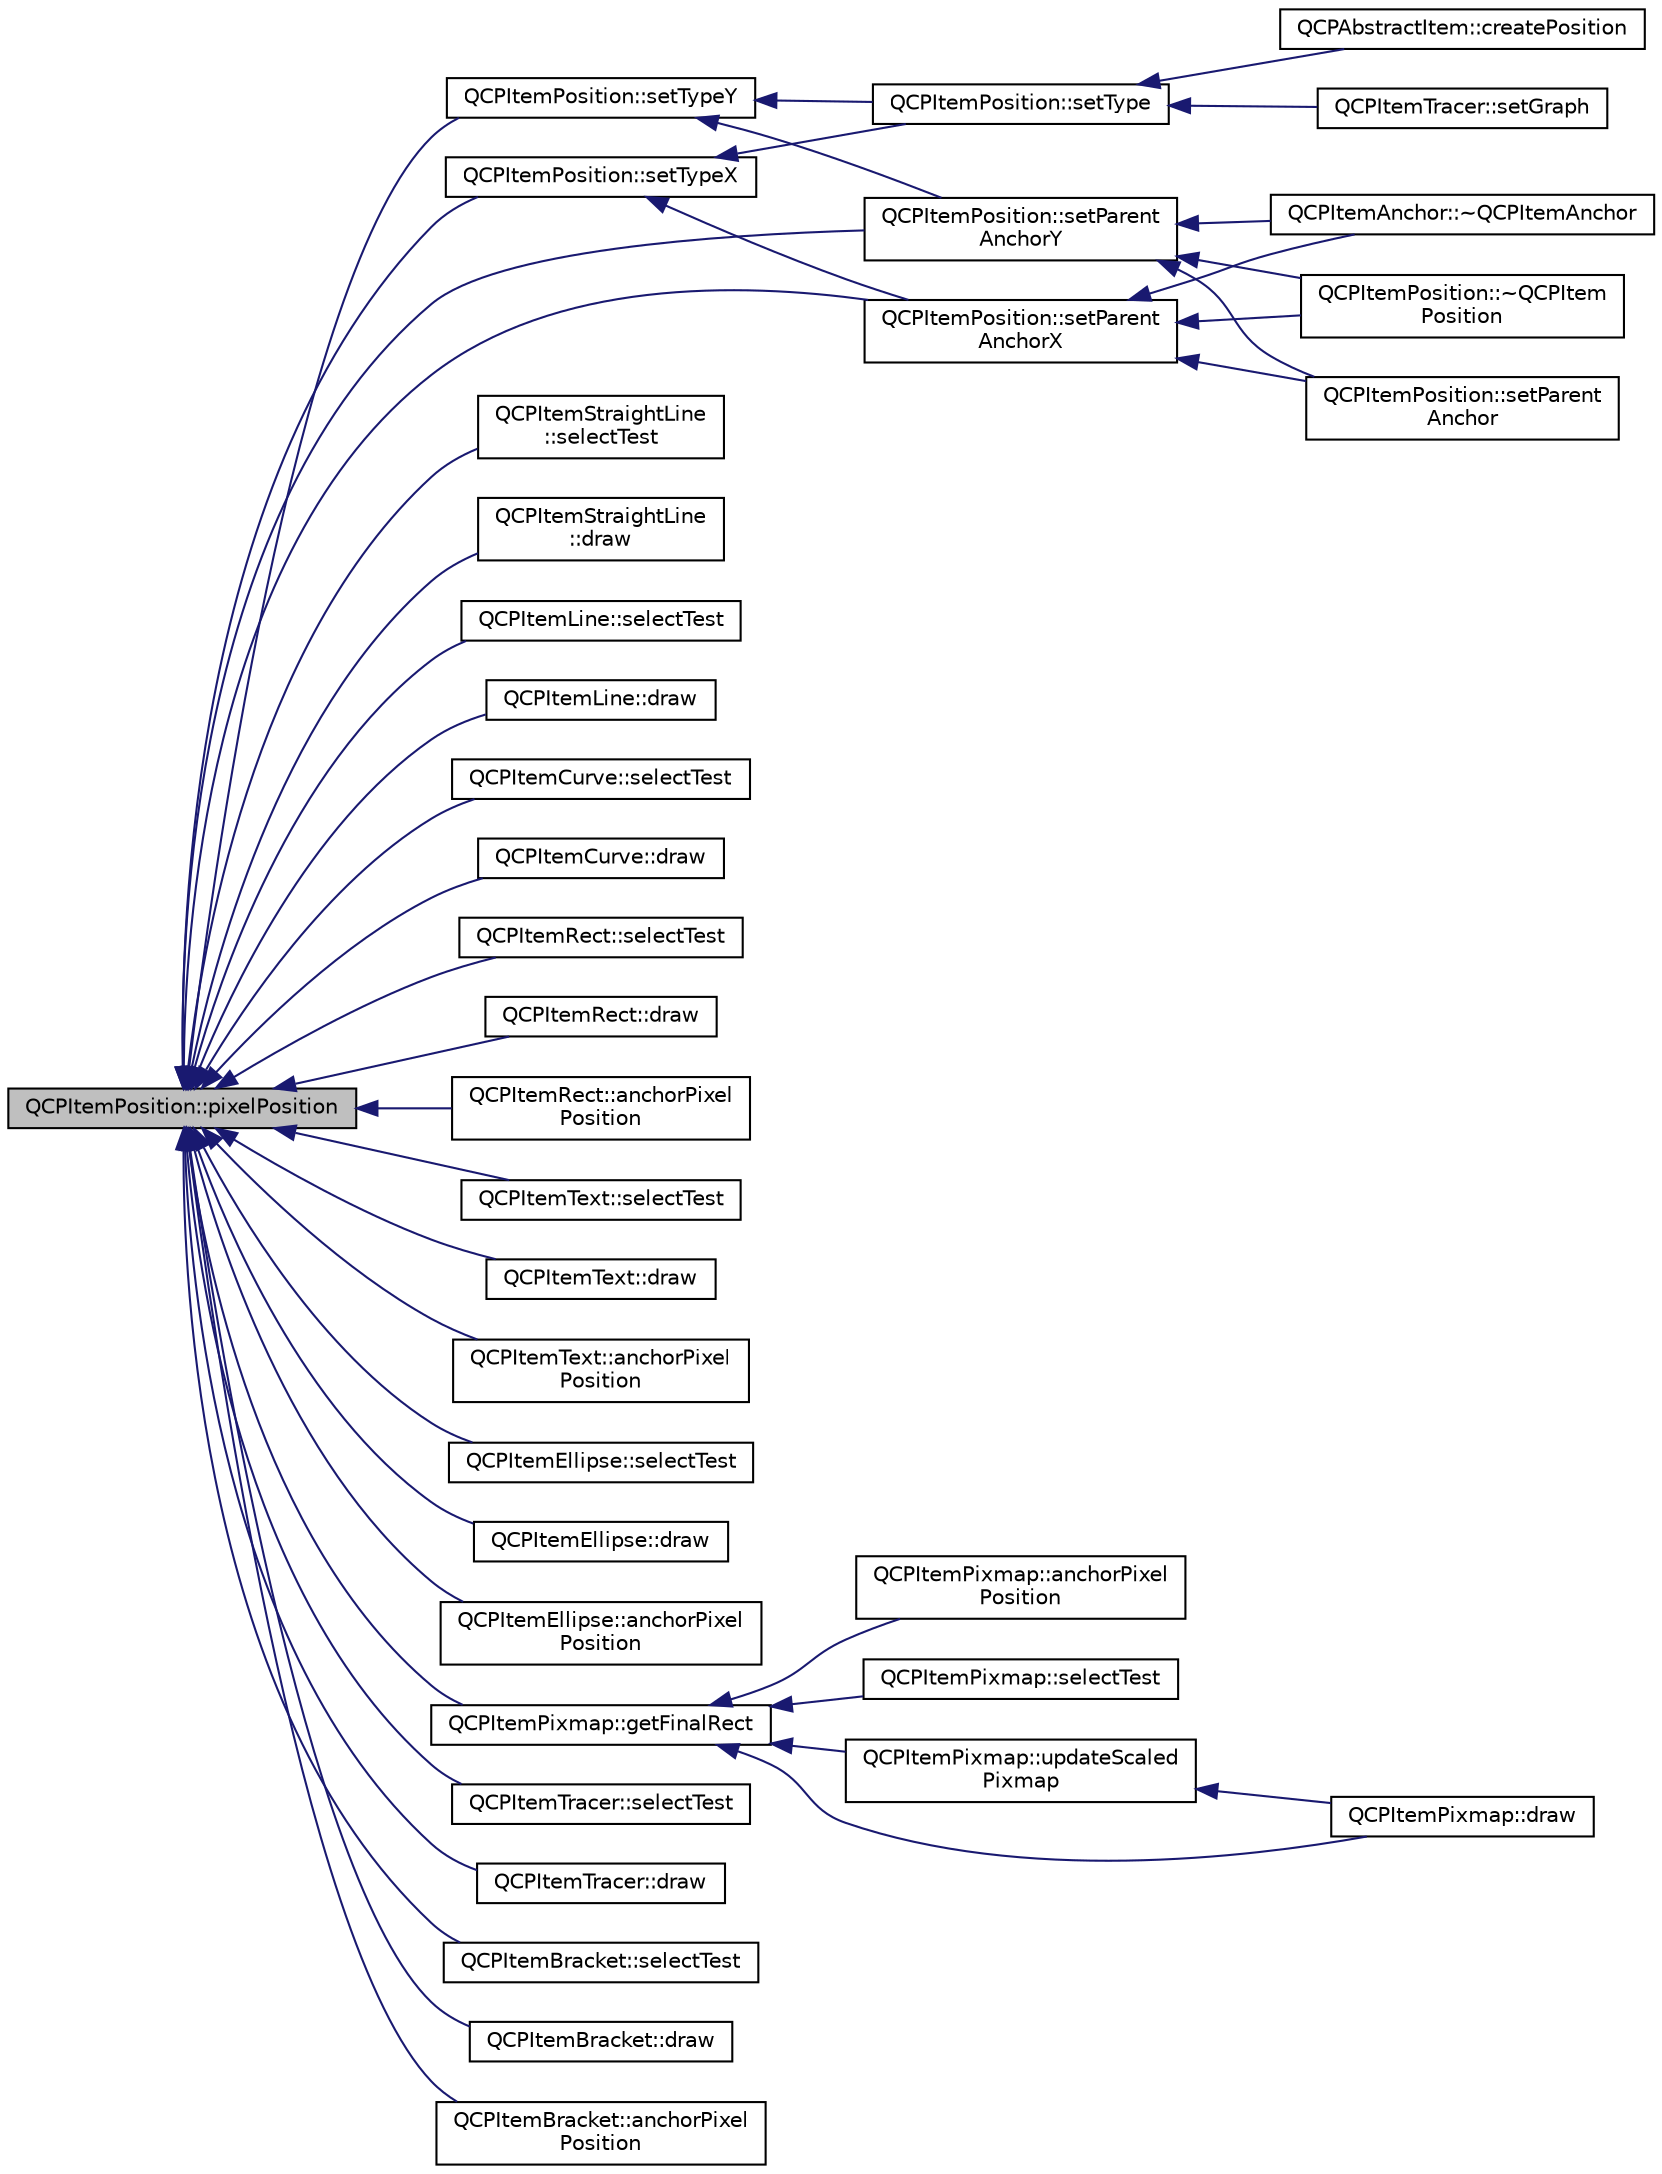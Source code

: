 digraph "QCPItemPosition::pixelPosition"
{
  edge [fontname="Helvetica",fontsize="10",labelfontname="Helvetica",labelfontsize="10"];
  node [fontname="Helvetica",fontsize="10",shape=record];
  rankdir="LR";
  Node87 [label="QCPItemPosition::pixelPosition",height=0.2,width=0.4,color="black", fillcolor="grey75", style="filled", fontcolor="black"];
  Node87 -> Node88 [dir="back",color="midnightblue",fontsize="10",style="solid",fontname="Helvetica"];
  Node88 [label="QCPItemPosition::setTypeX",height=0.2,width=0.4,color="black", fillcolor="white", style="filled",URL="$class_q_c_p_item_position.html#a2113b2351d6d00457fb3559a4e20c3ea"];
  Node88 -> Node89 [dir="back",color="midnightblue",fontsize="10",style="solid",fontname="Helvetica"];
  Node89 [label="QCPItemPosition::setType",height=0.2,width=0.4,color="black", fillcolor="white", style="filled",URL="$class_q_c_p_item_position.html#aa476abf71ed8fa4c537457ebb1a754ad"];
  Node89 -> Node90 [dir="back",color="midnightblue",fontsize="10",style="solid",fontname="Helvetica"];
  Node90 [label="QCPAbstractItem::createPosition",height=0.2,width=0.4,color="black", fillcolor="white", style="filled",URL="$class_q_c_p_abstract_item.html#a75036d39c4d4e2e1a7dd145fff915d32"];
  Node89 -> Node91 [dir="back",color="midnightblue",fontsize="10",style="solid",fontname="Helvetica"];
  Node91 [label="QCPItemTracer::setGraph",height=0.2,width=0.4,color="black", fillcolor="white", style="filled",URL="$class_q_c_p_item_tracer.html#af5886f4ded8dd68cb4f3388f390790c0"];
  Node88 -> Node92 [dir="back",color="midnightblue",fontsize="10",style="solid",fontname="Helvetica"];
  Node92 [label="QCPItemPosition::setParent\lAnchorX",height=0.2,width=0.4,color="black", fillcolor="white", style="filled",URL="$class_q_c_p_item_position.html#add71461a973927c74e42179480916d9c"];
  Node92 -> Node93 [dir="back",color="midnightblue",fontsize="10",style="solid",fontname="Helvetica"];
  Node93 [label="QCPItemAnchor::~QCPItemAnchor",height=0.2,width=0.4,color="black", fillcolor="white", style="filled",URL="$class_q_c_p_item_anchor.html#a1868559407600688ee4d1a4621e81ceb"];
  Node92 -> Node94 [dir="back",color="midnightblue",fontsize="10",style="solid",fontname="Helvetica"];
  Node94 [label="QCPItemPosition::~QCPItem\lPosition",height=0.2,width=0.4,color="black", fillcolor="white", style="filled",URL="$class_q_c_p_item_position.html#ad8a289016f7a62332f9c865c39ab2047"];
  Node92 -> Node95 [dir="back",color="midnightblue",fontsize="10",style="solid",fontname="Helvetica"];
  Node95 [label="QCPItemPosition::setParent\lAnchor",height=0.2,width=0.4,color="black", fillcolor="white", style="filled",URL="$class_q_c_p_item_position.html#ac094d67a95d2dceafa0d50b9db3a7e51"];
  Node87 -> Node96 [dir="back",color="midnightblue",fontsize="10",style="solid",fontname="Helvetica"];
  Node96 [label="QCPItemPosition::setTypeY",height=0.2,width=0.4,color="black", fillcolor="white", style="filled",URL="$class_q_c_p_item_position.html#ac2a454aa5a54c1615c50686601ec4510"];
  Node96 -> Node89 [dir="back",color="midnightblue",fontsize="10",style="solid",fontname="Helvetica"];
  Node96 -> Node97 [dir="back",color="midnightblue",fontsize="10",style="solid",fontname="Helvetica"];
  Node97 [label="QCPItemPosition::setParent\lAnchorY",height=0.2,width=0.4,color="black", fillcolor="white", style="filled",URL="$class_q_c_p_item_position.html#add5ec1db9d19cec58a3b5c9e0a0c3f9d"];
  Node97 -> Node93 [dir="back",color="midnightblue",fontsize="10",style="solid",fontname="Helvetica"];
  Node97 -> Node94 [dir="back",color="midnightblue",fontsize="10",style="solid",fontname="Helvetica"];
  Node97 -> Node95 [dir="back",color="midnightblue",fontsize="10",style="solid",fontname="Helvetica"];
  Node87 -> Node92 [dir="back",color="midnightblue",fontsize="10",style="solid",fontname="Helvetica"];
  Node87 -> Node97 [dir="back",color="midnightblue",fontsize="10",style="solid",fontname="Helvetica"];
  Node87 -> Node98 [dir="back",color="midnightblue",fontsize="10",style="solid",fontname="Helvetica"];
  Node98 [label="QCPItemStraightLine\l::selectTest",height=0.2,width=0.4,color="black", fillcolor="white", style="filled",URL="$class_q_c_p_item_straight_line.html#a2e36c9d4dcc3aeda78a5584f790e39e3"];
  Node87 -> Node99 [dir="back",color="midnightblue",fontsize="10",style="solid",fontname="Helvetica"];
  Node99 [label="QCPItemStraightLine\l::draw",height=0.2,width=0.4,color="black", fillcolor="white", style="filled",URL="$class_q_c_p_item_straight_line.html#acbc84ad219bf4845152e4e2202fcaa3c"];
  Node87 -> Node100 [dir="back",color="midnightblue",fontsize="10",style="solid",fontname="Helvetica"];
  Node100 [label="QCPItemLine::selectTest",height=0.2,width=0.4,color="black", fillcolor="white", style="filled",URL="$class_q_c_p_item_line.html#a8e02bfbca04fbcf3dbc375a2bf693229"];
  Node87 -> Node101 [dir="back",color="midnightblue",fontsize="10",style="solid",fontname="Helvetica"];
  Node101 [label="QCPItemLine::draw",height=0.2,width=0.4,color="black", fillcolor="white", style="filled",URL="$class_q_c_p_item_line.html#ae184140b61b2ef5b8edde76304447200"];
  Node87 -> Node102 [dir="back",color="midnightblue",fontsize="10",style="solid",fontname="Helvetica"];
  Node102 [label="QCPItemCurve::selectTest",height=0.2,width=0.4,color="black", fillcolor="white", style="filled",URL="$class_q_c_p_item_curve.html#a718fa40140a43c8afbd41a3d85c92d72"];
  Node87 -> Node103 [dir="back",color="midnightblue",fontsize="10",style="solid",fontname="Helvetica"];
  Node103 [label="QCPItemCurve::draw",height=0.2,width=0.4,color="black", fillcolor="white", style="filled",URL="$class_q_c_p_item_curve.html#a856ae61de18278847ba5e0e357bf68f2"];
  Node87 -> Node104 [dir="back",color="midnightblue",fontsize="10",style="solid",fontname="Helvetica"];
  Node104 [label="QCPItemRect::selectTest",height=0.2,width=0.4,color="black", fillcolor="white", style="filled",URL="$class_q_c_p_item_rect.html#a2e68621b75bae4da6ae0ab2cdd0dd733"];
  Node87 -> Node105 [dir="back",color="midnightblue",fontsize="10",style="solid",fontname="Helvetica"];
  Node105 [label="QCPItemRect::draw",height=0.2,width=0.4,color="black", fillcolor="white", style="filled",URL="$class_q_c_p_item_rect.html#a3c492960d0fc038cf1b60578b62b6cdc"];
  Node87 -> Node106 [dir="back",color="midnightblue",fontsize="10",style="solid",fontname="Helvetica"];
  Node106 [label="QCPItemRect::anchorPixel\lPosition",height=0.2,width=0.4,color="black", fillcolor="white", style="filled",URL="$class_q_c_p_item_rect.html#a844027325b33a3b7eef424128ee5109c"];
  Node87 -> Node107 [dir="back",color="midnightblue",fontsize="10",style="solid",fontname="Helvetica"];
  Node107 [label="QCPItemText::selectTest",height=0.2,width=0.4,color="black", fillcolor="white", style="filled",URL="$class_q_c_p_item_text.html#a676aaec10ad3cc4d7d0e4847db04c838"];
  Node87 -> Node108 [dir="back",color="midnightblue",fontsize="10",style="solid",fontname="Helvetica"];
  Node108 [label="QCPItemText::draw",height=0.2,width=0.4,color="black", fillcolor="white", style="filled",URL="$class_q_c_p_item_text.html#a8f8f075da83b6547c2b32e1f64cf0554"];
  Node87 -> Node109 [dir="back",color="midnightblue",fontsize="10",style="solid",fontname="Helvetica"];
  Node109 [label="QCPItemText::anchorPixel\lPosition",height=0.2,width=0.4,color="black", fillcolor="white", style="filled",URL="$class_q_c_p_item_text.html#afcdb1724d88d561f65da95fb54b0acb7"];
  Node87 -> Node110 [dir="back",color="midnightblue",fontsize="10",style="solid",fontname="Helvetica"];
  Node110 [label="QCPItemEllipse::selectTest",height=0.2,width=0.4,color="black", fillcolor="white", style="filled",URL="$class_q_c_p_item_ellipse.html#ab6e2b8a29695c606c7731e498297ca29"];
  Node87 -> Node111 [dir="back",color="midnightblue",fontsize="10",style="solid",fontname="Helvetica"];
  Node111 [label="QCPItemEllipse::draw",height=0.2,width=0.4,color="black", fillcolor="white", style="filled",URL="$class_q_c_p_item_ellipse.html#a77eebd67a402fc496082a2e51356928c"];
  Node87 -> Node112 [dir="back",color="midnightblue",fontsize="10",style="solid",fontname="Helvetica"];
  Node112 [label="QCPItemEllipse::anchorPixel\lPosition",height=0.2,width=0.4,color="black", fillcolor="white", style="filled",URL="$class_q_c_p_item_ellipse.html#a35cd6983c61a16ac33c23f08dd2817cc"];
  Node87 -> Node113 [dir="back",color="midnightblue",fontsize="10",style="solid",fontname="Helvetica"];
  Node113 [label="QCPItemPixmap::getFinalRect",height=0.2,width=0.4,color="black", fillcolor="white", style="filled",URL="$class_q_c_p_item_pixmap.html#a4e7d803e5093c457a109f8fae56677c2"];
  Node113 -> Node114 [dir="back",color="midnightblue",fontsize="10",style="solid",fontname="Helvetica"];
  Node114 [label="QCPItemPixmap::selectTest",height=0.2,width=0.4,color="black", fillcolor="white", style="filled",URL="$class_q_c_p_item_pixmap.html#a65d1ede7bb479b90d40186d083071947"];
  Node113 -> Node115 [dir="back",color="midnightblue",fontsize="10",style="solid",fontname="Helvetica"];
  Node115 [label="QCPItemPixmap::draw",height=0.2,width=0.4,color="black", fillcolor="white", style="filled",URL="$class_q_c_p_item_pixmap.html#a9538a7d37fe20a4ff4bb2cb5bbbf2b48"];
  Node113 -> Node116 [dir="back",color="midnightblue",fontsize="10",style="solid",fontname="Helvetica"];
  Node116 [label="QCPItemPixmap::anchorPixel\lPosition",height=0.2,width=0.4,color="black", fillcolor="white", style="filled",URL="$class_q_c_p_item_pixmap.html#a5803d8e173bc4d48619fc43701db32e5"];
  Node113 -> Node117 [dir="back",color="midnightblue",fontsize="10",style="solid",fontname="Helvetica"];
  Node117 [label="QCPItemPixmap::updateScaled\lPixmap",height=0.2,width=0.4,color="black", fillcolor="white", style="filled",URL="$class_q_c_p_item_pixmap.html#a8bced3027b326b290726cd1979c7cfc6"];
  Node117 -> Node115 [dir="back",color="midnightblue",fontsize="10",style="solid",fontname="Helvetica"];
  Node87 -> Node118 [dir="back",color="midnightblue",fontsize="10",style="solid",fontname="Helvetica"];
  Node118 [label="QCPItemTracer::selectTest",height=0.2,width=0.4,color="black", fillcolor="white", style="filled",URL="$class_q_c_p_item_tracer.html#a9fd955fea40e977d66f3a9fd5765aec4"];
  Node87 -> Node119 [dir="back",color="midnightblue",fontsize="10",style="solid",fontname="Helvetica"];
  Node119 [label="QCPItemTracer::draw",height=0.2,width=0.4,color="black", fillcolor="white", style="filled",URL="$class_q_c_p_item_tracer.html#a11f187ffea436434f3b5cfc387811967"];
  Node87 -> Node120 [dir="back",color="midnightblue",fontsize="10",style="solid",fontname="Helvetica"];
  Node120 [label="QCPItemBracket::selectTest",height=0.2,width=0.4,color="black", fillcolor="white", style="filled",URL="$class_q_c_p_item_bracket.html#a49a6b2f41e0a8c2a2e3a2836027a8455"];
  Node87 -> Node121 [dir="back",color="midnightblue",fontsize="10",style="solid",fontname="Helvetica"];
  Node121 [label="QCPItemBracket::draw",height=0.2,width=0.4,color="black", fillcolor="white", style="filled",URL="$class_q_c_p_item_bracket.html#a942a3978aea44a2fc7b4383f2bf6d417"];
  Node87 -> Node122 [dir="back",color="midnightblue",fontsize="10",style="solid",fontname="Helvetica"];
  Node122 [label="QCPItemBracket::anchorPixel\lPosition",height=0.2,width=0.4,color="black", fillcolor="white", style="filled",URL="$class_q_c_p_item_bracket.html#a008d87325d26b6616d368cec06027cce"];
}
